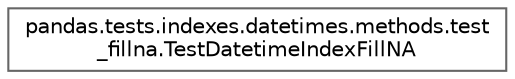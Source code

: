 digraph "Graphical Class Hierarchy"
{
 // LATEX_PDF_SIZE
  bgcolor="transparent";
  edge [fontname=Helvetica,fontsize=10,labelfontname=Helvetica,labelfontsize=10];
  node [fontname=Helvetica,fontsize=10,shape=box,height=0.2,width=0.4];
  rankdir="LR";
  Node0 [id="Node000000",label="pandas.tests.indexes.datetimes.methods.test\l_fillna.TestDatetimeIndexFillNA",height=0.2,width=0.4,color="grey40", fillcolor="white", style="filled",URL="$d7/d97/classpandas_1_1tests_1_1indexes_1_1datetimes_1_1methods_1_1test__fillna_1_1TestDatetimeIndexFillNA.html",tooltip=" "];
}
